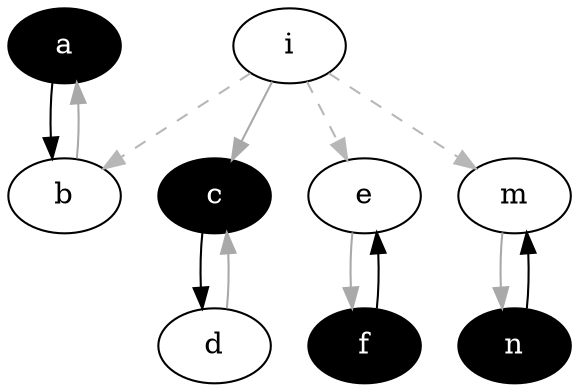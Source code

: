 strict digraph "" {
	a	[fillcolor="#000000",
		fontcolor="#ffffff",
		style=filled];
	b	[fillcolor="#ffffff",
		style=filled];
	a -> b	[color="#000000",
		dir=forward];
	b -> a	[color="#A9A9A9",
		dir=forward];
	c	[fillcolor="#000000",
		fontcolor="#ffffff",
		style=filled];
	d	[fillcolor="#ffffff",
		style=filled];
	c -> d	[color="#000000",
		dir=forward];
	d -> c	[color="#A9A9A9",
		dir=forward];
	f	[fillcolor="#000000",
		fontcolor="#ffffff",
		style=filled];
	e	[fillcolor="#ffffff",
		style=filled];
	f -> e	[color="#000000",
		dir=forward];
	e -> f	[color="#A9A9A9",
		dir=forward];
	m	[fillcolor="#ffffff",
		style=filled];
	n	[fillcolor="#000000",
		fontcolor="#ffffff",
		style=filled];
	m -> n	[color="#A9A9A9",
		dir=forward];
	n -> m	[color="#000000",
		dir=forward];
	i	[fillcolor="#ffffff",
		style=filled];
	i -> b	[color="#b7b7b7",
		dir=forward,
		style=dashed];
	i -> c	[color="#A9A9A9",
		dir=forward];
	i -> e	[color="#b7b7b7",
		dir=forward,
		style=dashed];
	i -> m	[color="#b7b7b7",
		dir=forward,
		style=dashed];
}
